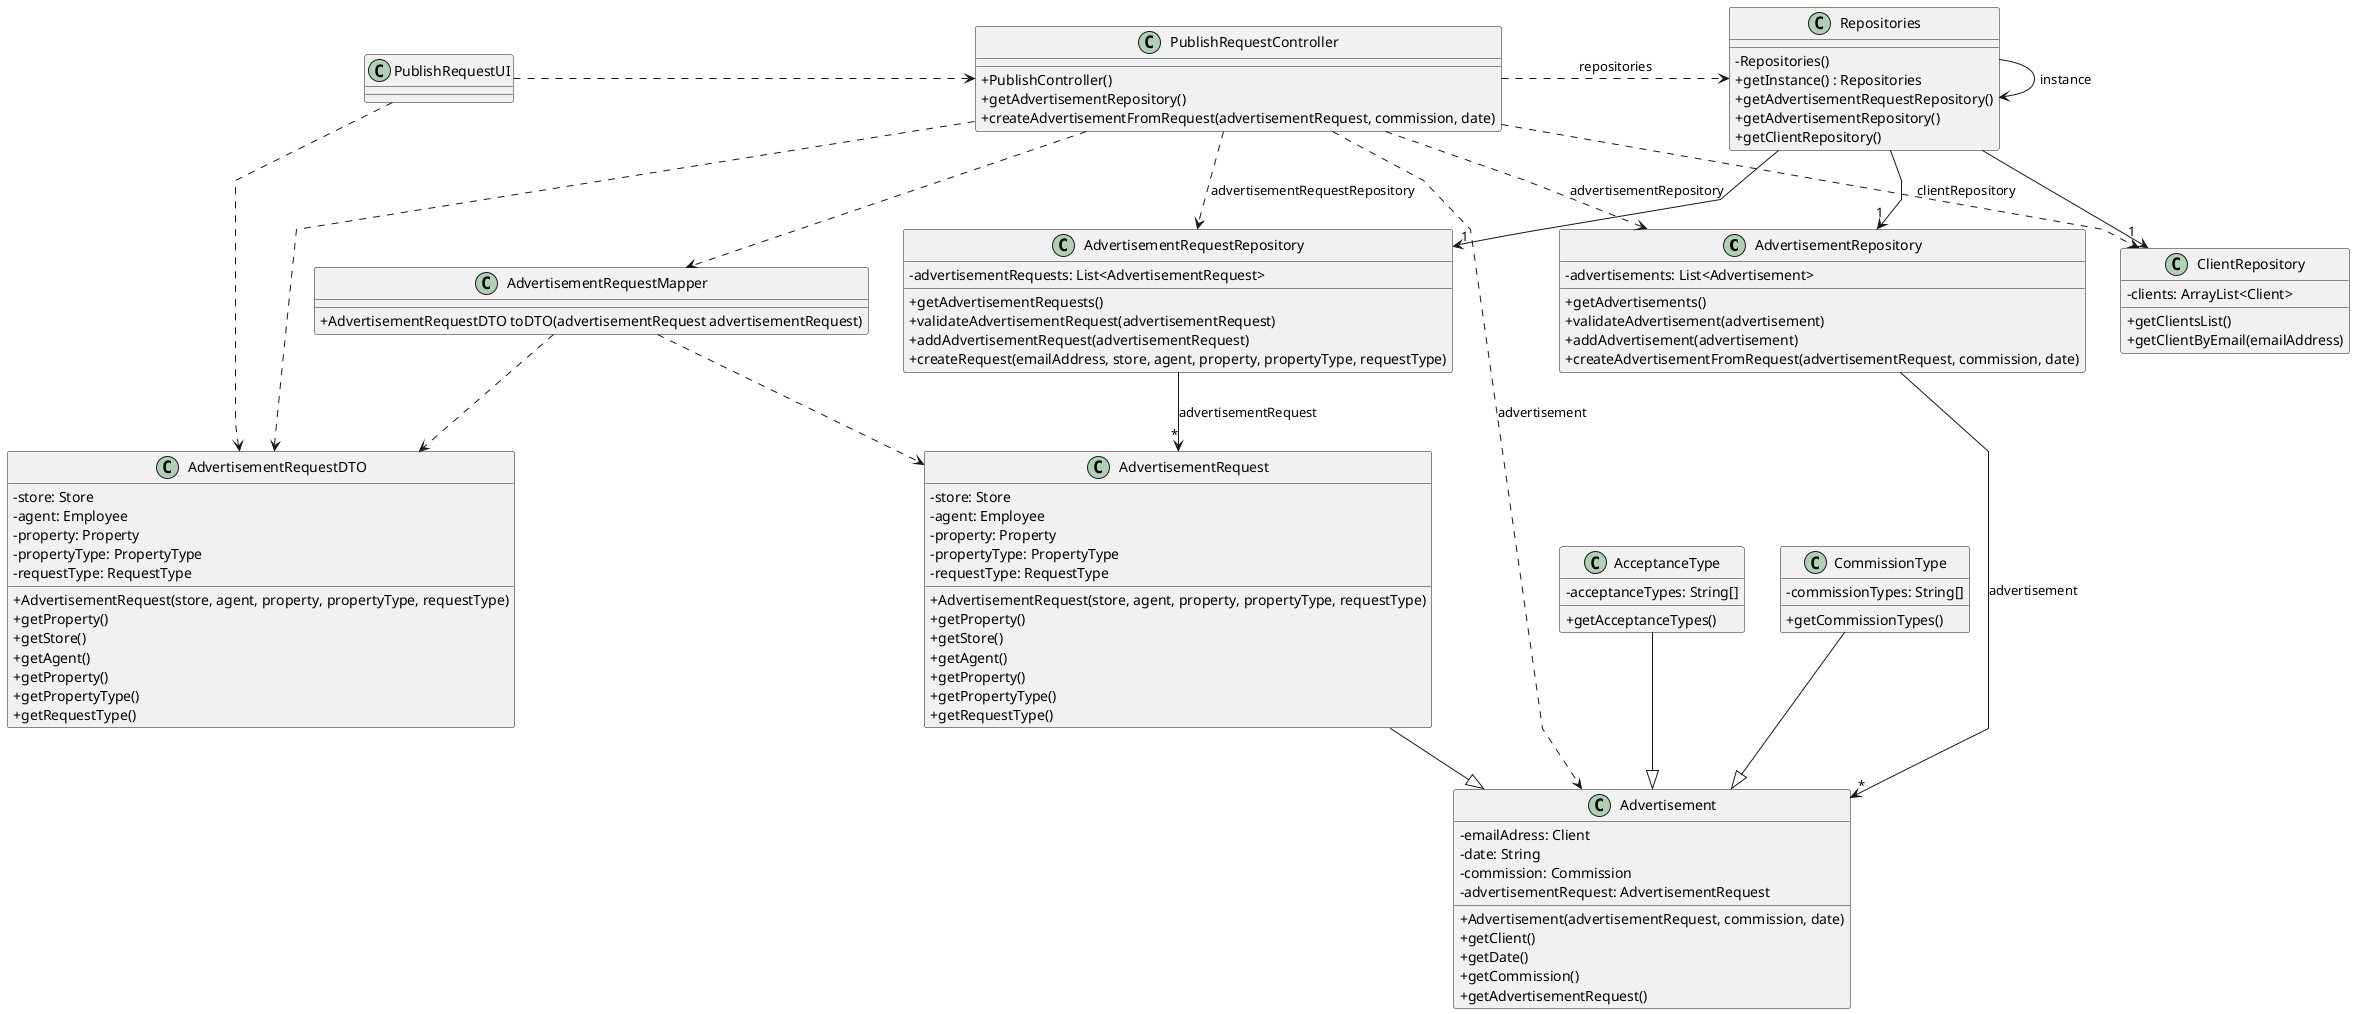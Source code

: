 @startuml
'skinparam monochrome true
skinparam packageStyle rectangle
skinparam shadowing false
skinparam linetype polyline
'skinparam linetype orto

skinparam classAttributeIconSize 0

'left to right direction

class AdvertisementRepository {
    - advertisements: List<Advertisement>
    + getAdvertisements()
    + validateAdvertisement(advertisement)
    + addAdvertisement(advertisement)
    + createAdvertisementFromRequest(advertisementRequest, commission, date)
}

class AdvertisementRequestRepository {
    - advertisementRequests: List<AdvertisementRequest>
    + getAdvertisementRequests()
    + validateAdvertisementRequest(advertisementRequest)
    + addAdvertisementRequest(advertisementRequest)
    + createRequest(emailAddress, store, agent, property, propertyType, requestType)
}

class ClientRepository {
    - clients: ArrayList<Client>
    + getClientsList()
    + getClientByEmail(emailAddress)
}

class Advertisement {
    - emailAdress: Client
    - date: String
    - commission: Commission
    - advertisementRequest: AdvertisementRequest
    + Advertisement(advertisementRequest, commission, date)
    + getClient()
    + getDate()
    + getCommission()
    + getAdvertisementRequest()
}

class AdvertisementRequest{
    - store: Store
    - agent: Employee
    - property: Property
    - propertyType: PropertyType
    - requestType: RequestType
    + AdvertisementRequest(store, agent, property, propertyType, requestType)
    + getProperty()
    + getStore()
    + getAgent()
    + getProperty()
    + getPropertyType()
    + getRequestType()
}

class Repositories {
    - Repositories()
    + getInstance() : Repositories
    + getAdvertisementRequestRepository()
    + getAdvertisementRepository()
    + getClientRepository()
}

class AcceptanceType {
    - acceptanceTypes: String[]
    + getAcceptanceTypes()
}

class CommissionType {
    - commissionTypes: String[]
    + getCommissionTypes()
}

class PublishRequestController {
    + PublishController()
    + getAdvertisementRepository()
    + createAdvertisementFromRequest(advertisementRequest, commission, date)
}

class AdvertisementRequestMapper {
    + AdvertisementRequestDTO toDTO(advertisementRequest advertisementRequest)
}

class AdvertisementRequestDTO {
    - store: Store
    - agent: Employee
    - property: Property
    - propertyType: PropertyType
    - requestType: RequestType
    + AdvertisementRequest(store, agent, property, propertyType, requestType)
    + getProperty()
    + getStore()
    + getAgent()
    + getProperty()
    + getPropertyType()
    + getRequestType()
}

class PublishRequestUI {
}

Repositories -> Repositories : instance

PublishRequestUI .> PublishRequestController
PublishRequestUI .> AdvertisementRequestDTO

PublishRequestController .> Repositories : repositories

Repositories --> "1" AdvertisementRepository
Repositories --> "1" AdvertisementRequestRepository
Repositories --> "1" ClientRepository

AdvertisementRepository --> "*" Advertisement: advertisement
AdvertisementRequestRepository --> "*" AdvertisementRequest: advertisementRequest

PublishRequestController .> AdvertisementRepository : advertisementRepository
PublishRequestController .> AdvertisementRequestRepository : advertisementRequestRepository
PublishRequestController ..> Advertisement : advertisement
PublishRequestController ..> AdvertisementRequestMapper
PublishRequestController ..> AdvertisementRequestDTO
PublishRequestController ..> ClientRepository : clientRepository

AcceptanceType --|> Advertisement
CommissionType --|> Advertisement

AdvertisementRequestMapper ..> AdvertisementRequestDTO
AdvertisementRequestMapper ..> AdvertisementRequest

AdvertisementRequest --|> Advertisement

@enduml